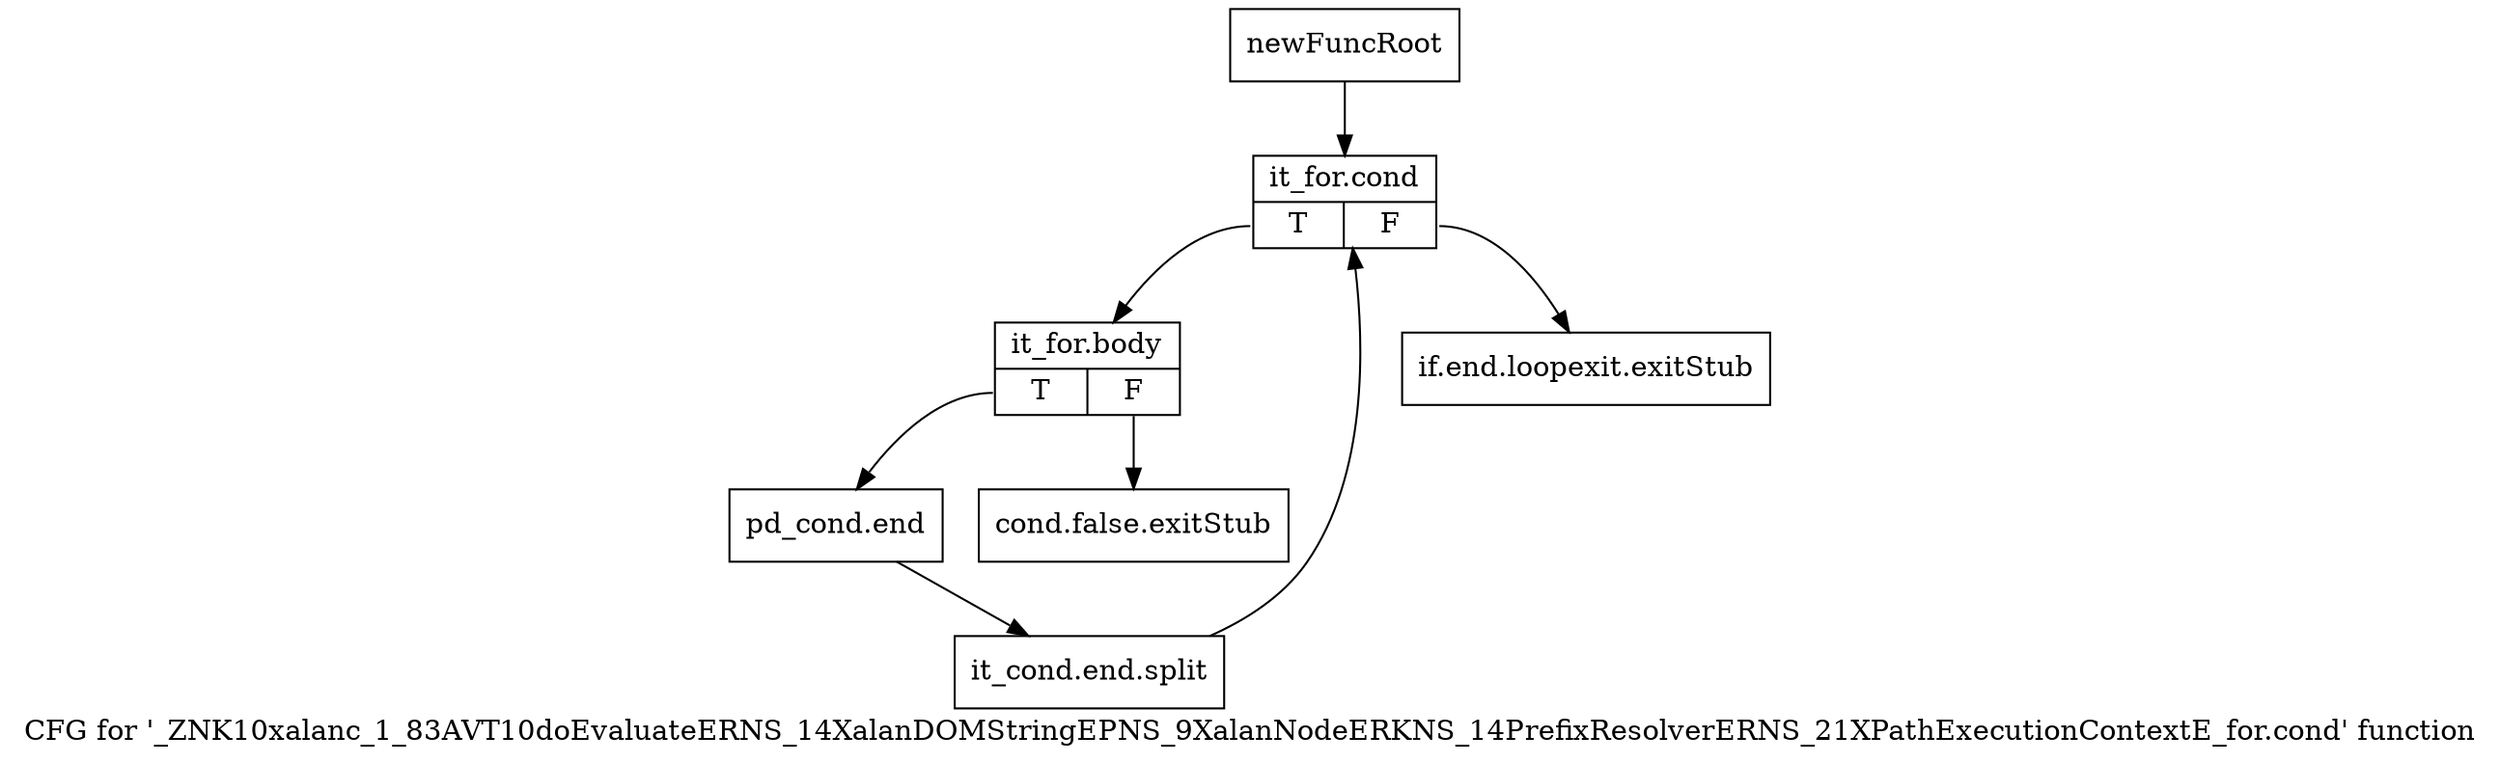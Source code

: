 digraph "CFG for '_ZNK10xalanc_1_83AVT10doEvaluateERNS_14XalanDOMStringEPNS_9XalanNodeERKNS_14PrefixResolverERNS_21XPathExecutionContextE_for.cond' function" {
	label="CFG for '_ZNK10xalanc_1_83AVT10doEvaluateERNS_14XalanDOMStringEPNS_9XalanNodeERKNS_14PrefixResolverERNS_21XPathExecutionContextE_for.cond' function";

	Node0x9f1c5b0 [shape=record,label="{newFuncRoot}"];
	Node0x9f1c5b0 -> Node0x9f1c6a0;
	Node0x9f1c600 [shape=record,label="{if.end.loopexit.exitStub}"];
	Node0x9f1c650 [shape=record,label="{cond.false.exitStub}"];
	Node0x9f1c6a0 [shape=record,label="{it_for.cond|{<s0>T|<s1>F}}"];
	Node0x9f1c6a0:s0 -> Node0x9f1c6f0;
	Node0x9f1c6a0:s1 -> Node0x9f1c600;
	Node0x9f1c6f0 [shape=record,label="{it_for.body|{<s0>T|<s1>F}}"];
	Node0x9f1c6f0:s0 -> Node0x9f1c740;
	Node0x9f1c6f0:s1 -> Node0x9f1c650;
	Node0x9f1c740 [shape=record,label="{pd_cond.end}"];
	Node0x9f1c740 -> Node0xd0c4f40;
	Node0xd0c4f40 [shape=record,label="{it_cond.end.split}"];
	Node0xd0c4f40 -> Node0x9f1c6a0;
}

